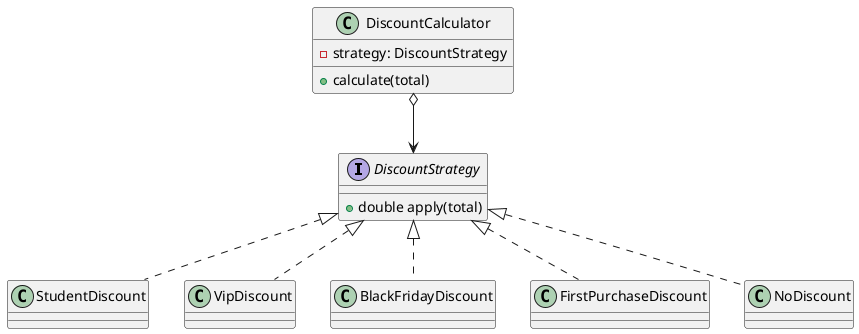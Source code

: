 @startuml
interface DiscountStrategy {
+double apply(total)
}
class StudentDiscount
class VipDiscount
class BlackFridayDiscount
class FirstPurchaseDiscount
class NoDiscount
class DiscountCalculator {
-strategy: DiscountStrategy
+calculate(total)
}
DiscountStrategy <|.. StudentDiscount
DiscountStrategy <|.. VipDiscount
DiscountStrategy <|.. BlackFridayDiscount
DiscountStrategy <|.. FirstPurchaseDiscount
DiscountStrategy <|.. NoDiscount
DiscountCalculator o--> DiscountStrategy
@enduml